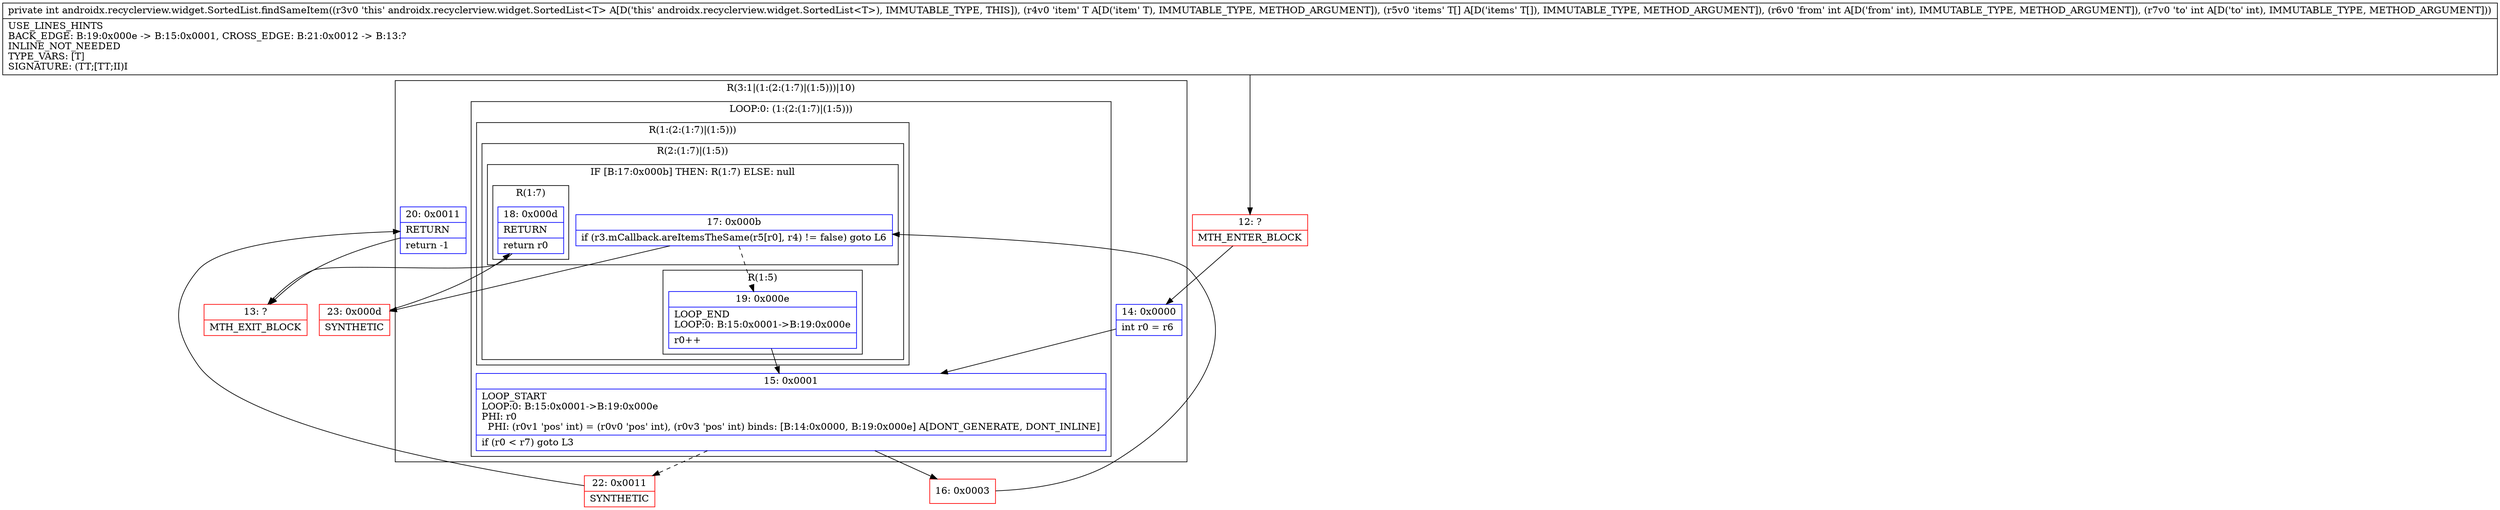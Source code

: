 digraph "CFG forandroidx.recyclerview.widget.SortedList.findSameItem(Ljava\/lang\/Object;[Ljava\/lang\/Object;II)I" {
subgraph cluster_Region_1965491536 {
label = "R(3:1|(1:(2:(1:7)|(1:5)))|10)";
node [shape=record,color=blue];
Node_14 [shape=record,label="{14\:\ 0x0000|int r0 = r6\l}"];
subgraph cluster_LoopRegion_1937848621 {
label = "LOOP:0: (1:(2:(1:7)|(1:5)))";
node [shape=record,color=blue];
Node_15 [shape=record,label="{15\:\ 0x0001|LOOP_START\lLOOP:0: B:15:0x0001\-\>B:19:0x000e\lPHI: r0 \l  PHI: (r0v1 'pos' int) = (r0v0 'pos' int), (r0v3 'pos' int) binds: [B:14:0x0000, B:19:0x000e] A[DONT_GENERATE, DONT_INLINE]\l|if (r0 \< r7) goto L3\l}"];
subgraph cluster_Region_1310247370 {
label = "R(1:(2:(1:7)|(1:5)))";
node [shape=record,color=blue];
subgraph cluster_Region_715289890 {
label = "R(2:(1:7)|(1:5))";
node [shape=record,color=blue];
subgraph cluster_IfRegion_1541250666 {
label = "IF [B:17:0x000b] THEN: R(1:7) ELSE: null";
node [shape=record,color=blue];
Node_17 [shape=record,label="{17\:\ 0x000b|if (r3.mCallback.areItemsTheSame(r5[r0], r4) != false) goto L6\l}"];
subgraph cluster_Region_379395524 {
label = "R(1:7)";
node [shape=record,color=blue];
Node_18 [shape=record,label="{18\:\ 0x000d|RETURN\l|return r0\l}"];
}
}
subgraph cluster_Region_993679801 {
label = "R(1:5)";
node [shape=record,color=blue];
Node_19 [shape=record,label="{19\:\ 0x000e|LOOP_END\lLOOP:0: B:15:0x0001\-\>B:19:0x000e\l|r0++\l}"];
}
}
}
}
Node_20 [shape=record,label="{20\:\ 0x0011|RETURN\l|return \-1\l}"];
}
Node_12 [shape=record,color=red,label="{12\:\ ?|MTH_ENTER_BLOCK\l}"];
Node_16 [shape=record,color=red,label="{16\:\ 0x0003}"];
Node_23 [shape=record,color=red,label="{23\:\ 0x000d|SYNTHETIC\l}"];
Node_13 [shape=record,color=red,label="{13\:\ ?|MTH_EXIT_BLOCK\l}"];
Node_22 [shape=record,color=red,label="{22\:\ 0x0011|SYNTHETIC\l}"];
MethodNode[shape=record,label="{private int androidx.recyclerview.widget.SortedList.findSameItem((r3v0 'this' androidx.recyclerview.widget.SortedList\<T\> A[D('this' androidx.recyclerview.widget.SortedList\<T\>), IMMUTABLE_TYPE, THIS]), (r4v0 'item' T A[D('item' T), IMMUTABLE_TYPE, METHOD_ARGUMENT]), (r5v0 'items' T[] A[D('items' T[]), IMMUTABLE_TYPE, METHOD_ARGUMENT]), (r6v0 'from' int A[D('from' int), IMMUTABLE_TYPE, METHOD_ARGUMENT]), (r7v0 'to' int A[D('to' int), IMMUTABLE_TYPE, METHOD_ARGUMENT]))  | USE_LINES_HINTS\lBACK_EDGE: B:19:0x000e \-\> B:15:0x0001, CROSS_EDGE: B:21:0x0012 \-\> B:13:?\lINLINE_NOT_NEEDED\lTYPE_VARS: [T]\lSIGNATURE: (TT;[TT;II)I\l}"];
MethodNode -> Node_12;Node_14 -> Node_15;
Node_15 -> Node_16;
Node_15 -> Node_22[style=dashed];
Node_17 -> Node_19[style=dashed];
Node_17 -> Node_23;
Node_18 -> Node_13;
Node_19 -> Node_15;
Node_20 -> Node_13;
Node_12 -> Node_14;
Node_16 -> Node_17;
Node_23 -> Node_18;
Node_22 -> Node_20;
}


